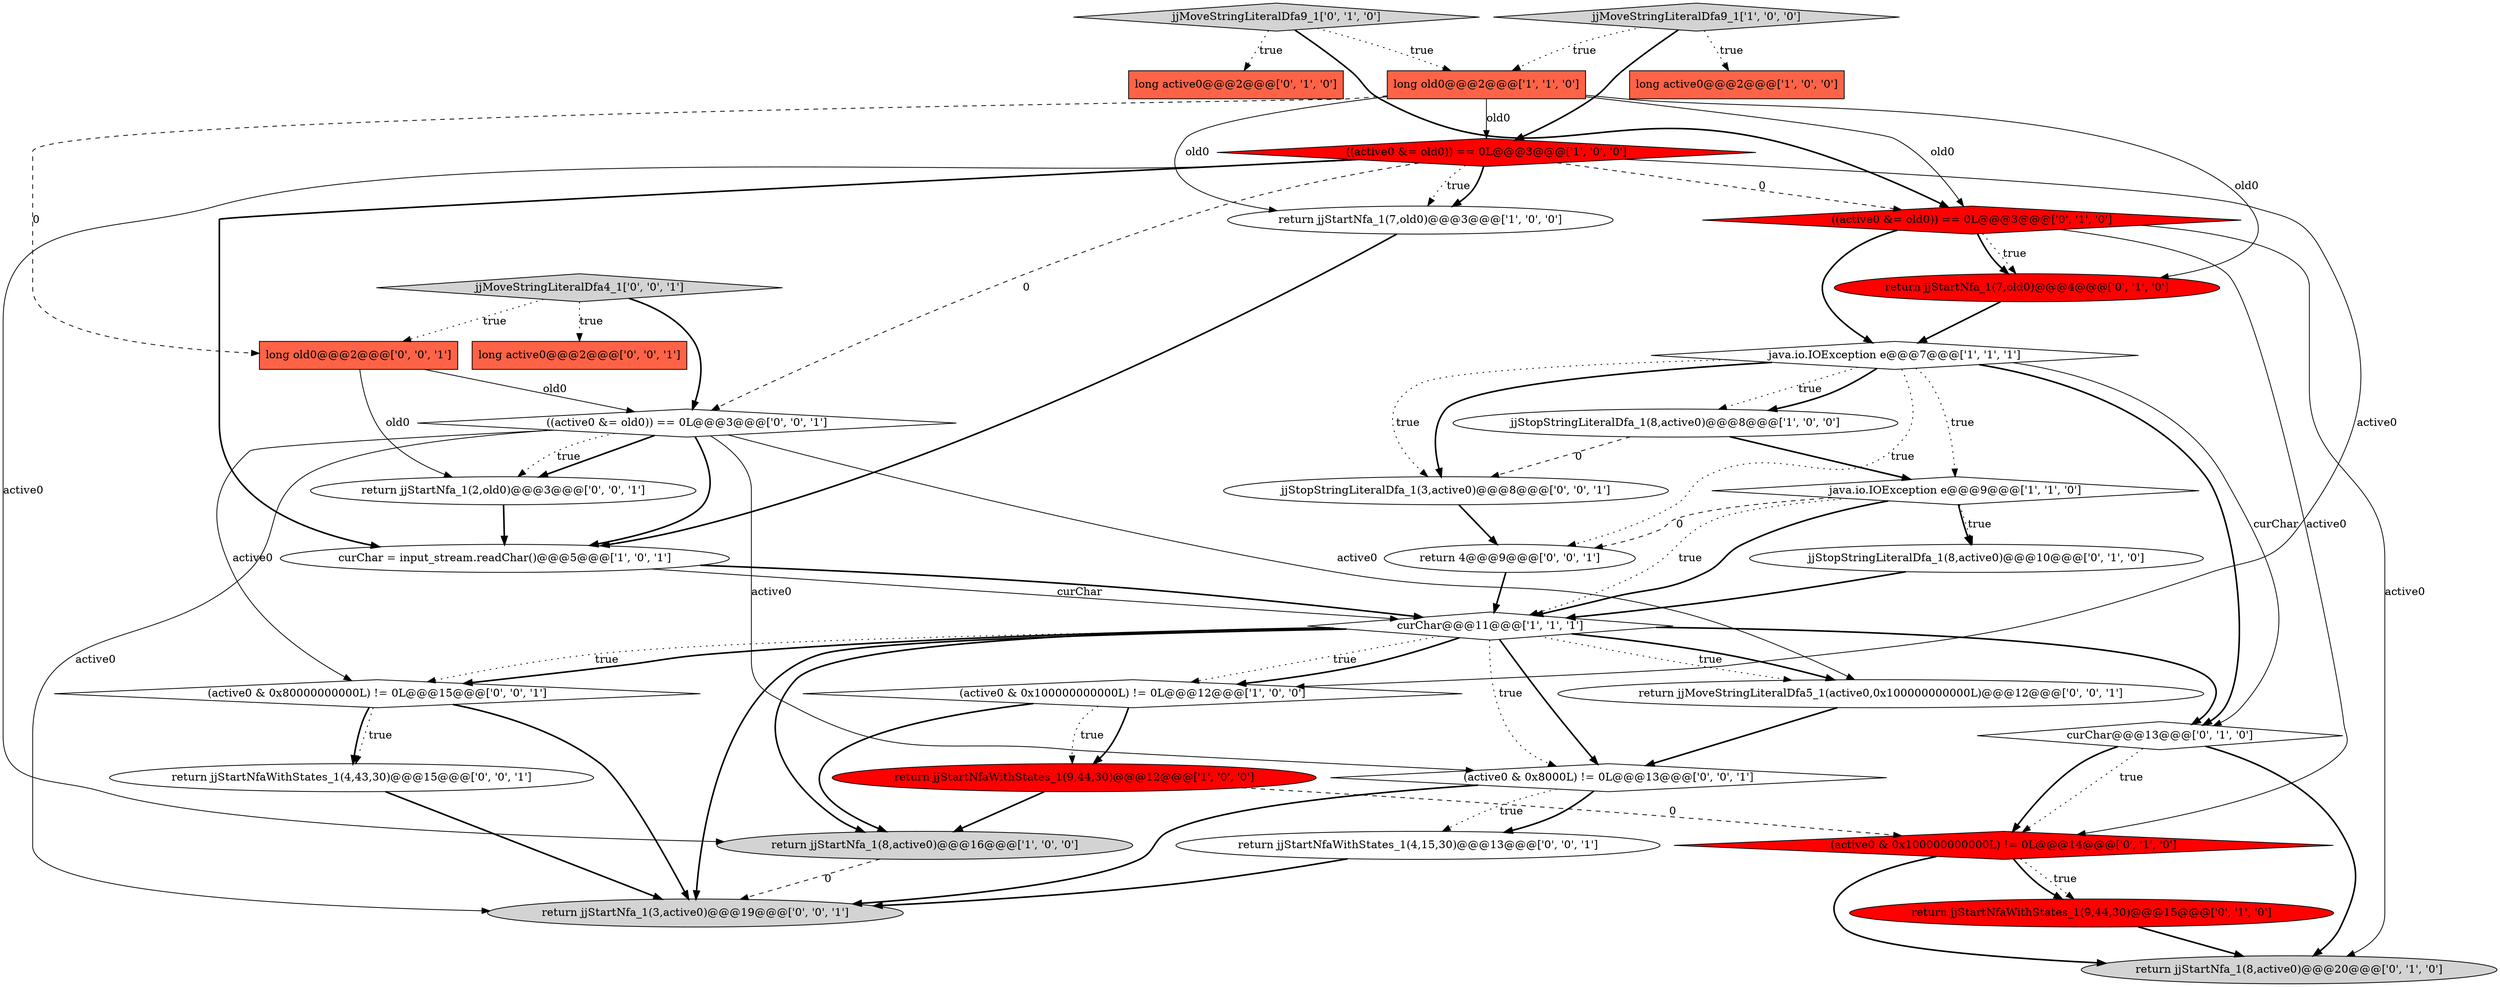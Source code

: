 digraph {
7 [style = filled, label = "return jjStartNfaWithStates_1(9,44,30)@@@12@@@['1', '0', '0']", fillcolor = red, shape = ellipse image = "AAA1AAABBB1BBB"];
32 [style = filled, label = "jjStopStringLiteralDfa_1(3,active0)@@@8@@@['0', '0', '1']", fillcolor = white, shape = ellipse image = "AAA0AAABBB3BBB"];
13 [style = filled, label = "jjStopStringLiteralDfa_1(8,active0)@@@10@@@['0', '1', '0']", fillcolor = white, shape = ellipse image = "AAA0AAABBB2BBB"];
18 [style = filled, label = "(active0 & 0x100000000000L) != 0L@@@14@@@['0', '1', '0']", fillcolor = red, shape = diamond image = "AAA1AAABBB2BBB"];
14 [style = filled, label = "jjMoveStringLiteralDfa9_1['0', '1', '0']", fillcolor = lightgray, shape = diamond image = "AAA0AAABBB2BBB"];
34 [style = filled, label = "return jjStartNfaWithStates_1(4,43,30)@@@15@@@['0', '0', '1']", fillcolor = white, shape = ellipse image = "AAA0AAABBB3BBB"];
6 [style = filled, label = "java.io.IOException e@@@7@@@['1', '1', '1']", fillcolor = white, shape = diamond image = "AAA0AAABBB1BBB"];
12 [style = filled, label = "java.io.IOException e@@@9@@@['1', '1', '0']", fillcolor = white, shape = diamond image = "AAA0AAABBB1BBB"];
3 [style = filled, label = "curChar@@@11@@@['1', '1', '1']", fillcolor = white, shape = diamond image = "AAA0AAABBB1BBB"];
29 [style = filled, label = "return 4@@@9@@@['0', '0', '1']", fillcolor = white, shape = ellipse image = "AAA0AAABBB3BBB"];
25 [style = filled, label = "(active0 & 0x8000L) != 0L@@@13@@@['0', '0', '1']", fillcolor = white, shape = diamond image = "AAA0AAABBB3BBB"];
21 [style = filled, label = "return jjStartNfa_1(7,old0)@@@4@@@['0', '1', '0']", fillcolor = red, shape = ellipse image = "AAA1AAABBB2BBB"];
11 [style = filled, label = "long old0@@@2@@@['1', '1', '0']", fillcolor = tomato, shape = box image = "AAA0AAABBB1BBB"];
31 [style = filled, label = "((active0 &= old0)) == 0L@@@3@@@['0', '0', '1']", fillcolor = white, shape = diamond image = "AAA0AAABBB3BBB"];
17 [style = filled, label = "curChar@@@13@@@['0', '1', '0']", fillcolor = white, shape = diamond image = "AAA0AAABBB2BBB"];
0 [style = filled, label = "long active0@@@2@@@['1', '0', '0']", fillcolor = tomato, shape = box image = "AAA0AAABBB1BBB"];
30 [style = filled, label = "return jjStartNfa_1(2,old0)@@@3@@@['0', '0', '1']", fillcolor = white, shape = ellipse image = "AAA0AAABBB3BBB"];
8 [style = filled, label = "curChar = input_stream.readChar()@@@5@@@['1', '0', '1']", fillcolor = white, shape = ellipse image = "AAA0AAABBB1BBB"];
1 [style = filled, label = "(active0 & 0x100000000000L) != 0L@@@12@@@['1', '0', '0']", fillcolor = white, shape = diamond image = "AAA0AAABBB1BBB"];
5 [style = filled, label = "return jjStartNfa_1(8,active0)@@@16@@@['1', '0', '0']", fillcolor = lightgray, shape = ellipse image = "AAA0AAABBB1BBB"];
22 [style = filled, label = "long active0@@@2@@@['0', '0', '1']", fillcolor = tomato, shape = box image = "AAA0AAABBB3BBB"];
2 [style = filled, label = "jjMoveStringLiteralDfa9_1['1', '0', '0']", fillcolor = lightgray, shape = diamond image = "AAA0AAABBB1BBB"];
16 [style = filled, label = "return jjStartNfaWithStates_1(9,44,30)@@@15@@@['0', '1', '0']", fillcolor = red, shape = ellipse image = "AAA1AAABBB2BBB"];
28 [style = filled, label = "jjMoveStringLiteralDfa4_1['0', '0', '1']", fillcolor = lightgray, shape = diamond image = "AAA0AAABBB3BBB"];
9 [style = filled, label = "((active0 &= old0)) == 0L@@@3@@@['1', '0', '0']", fillcolor = red, shape = diamond image = "AAA1AAABBB1BBB"];
27 [style = filled, label = "return jjStartNfa_1(3,active0)@@@19@@@['0', '0', '1']", fillcolor = lightgray, shape = ellipse image = "AAA0AAABBB3BBB"];
4 [style = filled, label = "return jjStartNfa_1(7,old0)@@@3@@@['1', '0', '0']", fillcolor = white, shape = ellipse image = "AAA0AAABBB1BBB"];
10 [style = filled, label = "jjStopStringLiteralDfa_1(8,active0)@@@8@@@['1', '0', '0']", fillcolor = white, shape = ellipse image = "AAA0AAABBB1BBB"];
23 [style = filled, label = "long old0@@@2@@@['0', '0', '1']", fillcolor = tomato, shape = box image = "AAA0AAABBB3BBB"];
26 [style = filled, label = "(active0 & 0x80000000000L) != 0L@@@15@@@['0', '0', '1']", fillcolor = white, shape = diamond image = "AAA0AAABBB3BBB"];
20 [style = filled, label = "((active0 &= old0)) == 0L@@@3@@@['0', '1', '0']", fillcolor = red, shape = diamond image = "AAA1AAABBB2BBB"];
19 [style = filled, label = "return jjStartNfa_1(8,active0)@@@20@@@['0', '1', '0']", fillcolor = lightgray, shape = ellipse image = "AAA0AAABBB2BBB"];
15 [style = filled, label = "long active0@@@2@@@['0', '1', '0']", fillcolor = tomato, shape = box image = "AAA0AAABBB2BBB"];
24 [style = filled, label = "return jjStartNfaWithStates_1(4,15,30)@@@13@@@['0', '0', '1']", fillcolor = white, shape = ellipse image = "AAA0AAABBB3BBB"];
33 [style = filled, label = "return jjMoveStringLiteralDfa5_1(active0,0x100000000000L)@@@12@@@['0', '0', '1']", fillcolor = white, shape = ellipse image = "AAA0AAABBB3BBB"];
1->5 [style = bold, label=""];
9->1 [style = solid, label="active0"];
23->31 [style = solid, label="old0"];
26->34 [style = bold, label=""];
3->33 [style = dotted, label="true"];
6->32 [style = dotted, label="true"];
3->25 [style = dotted, label="true"];
3->27 [style = bold, label=""];
2->11 [style = dotted, label="true"];
3->5 [style = bold, label=""];
10->32 [style = dashed, label="0"];
33->25 [style = bold, label=""];
10->12 [style = bold, label=""];
31->30 [style = bold, label=""];
8->3 [style = solid, label="curChar"];
31->26 [style = solid, label="active0"];
14->11 [style = dotted, label="true"];
4->8 [style = bold, label=""];
30->8 [style = bold, label=""];
24->27 [style = bold, label=""];
14->20 [style = bold, label=""];
11->21 [style = solid, label="old0"];
6->32 [style = bold, label=""];
31->27 [style = solid, label="active0"];
12->3 [style = dotted, label="true"];
23->30 [style = solid, label="old0"];
2->0 [style = dotted, label="true"];
18->16 [style = dotted, label="true"];
18->19 [style = bold, label=""];
3->26 [style = dotted, label="true"];
3->33 [style = bold, label=""];
2->9 [style = bold, label=""];
16->19 [style = bold, label=""];
9->8 [style = bold, label=""];
31->25 [style = solid, label="active0"];
25->27 [style = bold, label=""];
31->30 [style = dotted, label="true"];
25->24 [style = bold, label=""];
26->27 [style = bold, label=""];
7->5 [style = bold, label=""];
5->27 [style = dashed, label="0"];
9->31 [style = dashed, label="0"];
6->29 [style = dotted, label="true"];
9->5 [style = solid, label="active0"];
9->4 [style = dotted, label="true"];
28->23 [style = dotted, label="true"];
11->20 [style = solid, label="old0"];
6->12 [style = dotted, label="true"];
3->1 [style = dotted, label="true"];
6->17 [style = bold, label=""];
20->19 [style = solid, label="active0"];
3->1 [style = bold, label=""];
17->18 [style = dotted, label="true"];
28->31 [style = bold, label=""];
8->3 [style = bold, label=""];
3->26 [style = bold, label=""];
25->24 [style = dotted, label="true"];
11->23 [style = dashed, label="0"];
1->7 [style = bold, label=""];
31->33 [style = solid, label="active0"];
6->10 [style = dotted, label="true"];
12->13 [style = bold, label=""];
12->13 [style = dotted, label="true"];
6->10 [style = bold, label=""];
28->22 [style = dotted, label="true"];
3->17 [style = bold, label=""];
12->3 [style = bold, label=""];
31->8 [style = bold, label=""];
18->16 [style = bold, label=""];
9->20 [style = dashed, label="0"];
11->9 [style = solid, label="old0"];
7->18 [style = dashed, label="0"];
21->6 [style = bold, label=""];
3->25 [style = bold, label=""];
26->34 [style = dotted, label="true"];
9->4 [style = bold, label=""];
29->3 [style = bold, label=""];
20->18 [style = solid, label="active0"];
20->21 [style = dotted, label="true"];
20->6 [style = bold, label=""];
17->19 [style = bold, label=""];
1->7 [style = dotted, label="true"];
20->21 [style = bold, label=""];
32->29 [style = bold, label=""];
14->15 [style = dotted, label="true"];
6->17 [style = solid, label="curChar"];
13->3 [style = bold, label=""];
12->29 [style = dashed, label="0"];
11->4 [style = solid, label="old0"];
17->18 [style = bold, label=""];
34->27 [style = bold, label=""];
}
